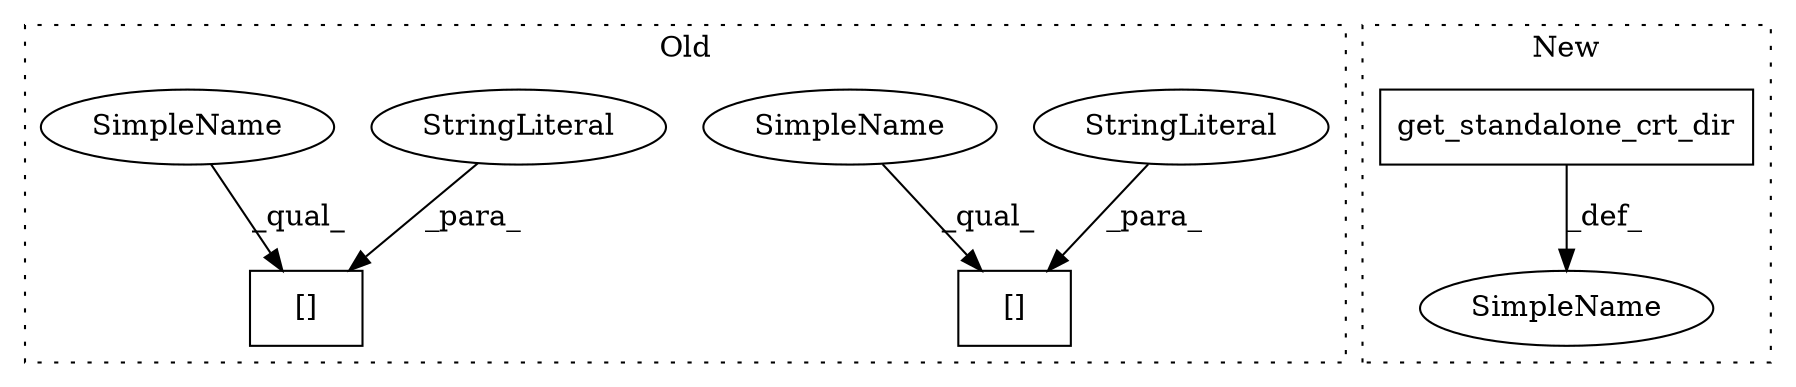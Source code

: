 digraph G {
subgraph cluster0 {
1 [label="[]" a="2" s="12344,12359" l="5,1" shape="box"];
4 [label="[]" a="2" s="12361,12376" l="5,1" shape="box"];
5 [label="StringLiteral" a="45" s="12366" l="10" shape="ellipse"];
6 [label="StringLiteral" a="45" s="12349" l="10" shape="ellipse"];
7 [label="SimpleName" a="42" s="12344" l="4" shape="ellipse"];
8 [label="SimpleName" a="42" s="12361" l="4" shape="ellipse"];
label = "Old";
style="dotted";
}
subgraph cluster1 {
2 [label="get_standalone_crt_dir" a="32" s="12171" l="24" shape="box"];
3 [label="SimpleName" a="42" s="12117" l="4" shape="ellipse"];
label = "New";
style="dotted";
}
2 -> 3 [label="_def_"];
5 -> 4 [label="_para_"];
6 -> 1 [label="_para_"];
7 -> 1 [label="_qual_"];
8 -> 4 [label="_qual_"];
}